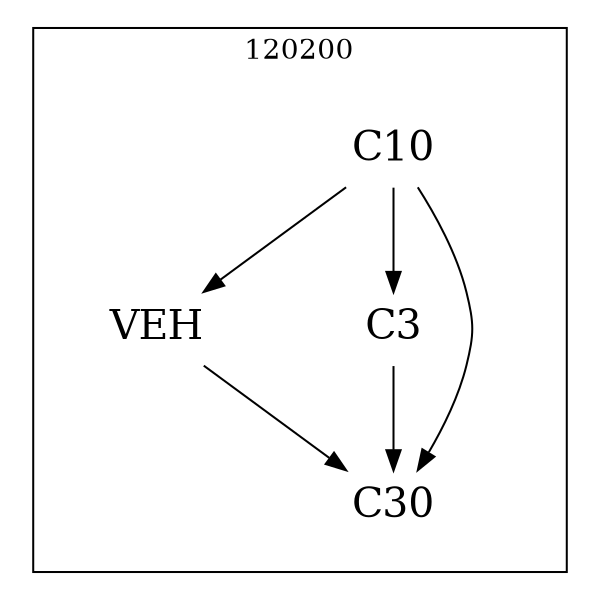 strict digraph DAGS {
	size = "4,4!" ; ratio ="fill"; subgraph cluster_0{
			labeldoc = "t";
			label = "120200";node	[label= VEH, shape = plaintext, fontsize=20] VEH;node	[label= C3, shape = plaintext, fontsize=20] C3;node	[label= C10, shape = plaintext, fontsize=20] C10;node	[label= C30, shape = plaintext, fontsize=20] C30;
VEH->C30;
C3->C30;
C10->VEH;
C10->C3;
C10->C30;
	}}
